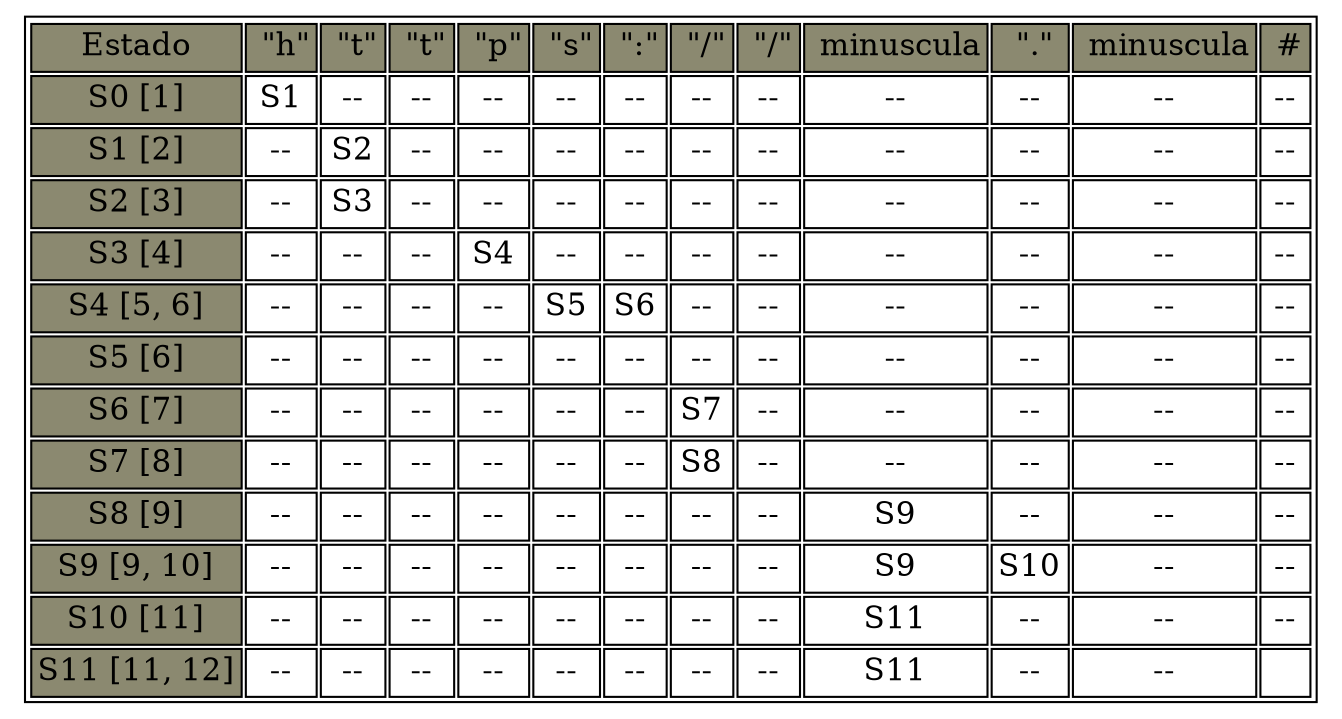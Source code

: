 digraph G{
graph [ratio=fill];
node [label="\N", fontsize=15, shape=plaintext];
graph [bb="0,0,352,154"];
arset [label=<
<TABLE ALIGN="LEFT">
<TR><TD bgcolor="lemonchiffon4">Estado</TD>
<TD bgcolor ="lemonchiffon4"> "h"</TD>
<TD bgcolor ="lemonchiffon4"> "t"</TD>
<TD bgcolor ="lemonchiffon4"> "t"</TD>
<TD bgcolor ="lemonchiffon4"> "p"</TD>
<TD bgcolor ="lemonchiffon4"> "s"</TD>
<TD bgcolor ="lemonchiffon4"> ":"</TD>
<TD bgcolor ="lemonchiffon4"> "/"</TD>
<TD bgcolor ="lemonchiffon4"> "/"</TD>
<TD bgcolor ="lemonchiffon4"> minuscula</TD>
<TD bgcolor ="lemonchiffon4"> "."</TD>
<TD bgcolor ="lemonchiffon4"> minuscula</TD>
<TD bgcolor ="lemonchiffon4"> #</TD>
</TR>
<TR><TD bgcolor="lemonchiffon4">S0 [1]</TD>
<TD>S1</TD>
<TD>--</TD>
<TD>--</TD>
<TD>--</TD>
<TD>--</TD>
<TD>--</TD>
<TD>--</TD>
<TD>--</TD>
<TD>--</TD>
<TD>--</TD>
<TD>--</TD>
<TD>--</TD>
</TR>
<TR><TD bgcolor="lemonchiffon4">S1 [2]</TD>
<TD>--</TD>
<TD>S2</TD>
<TD>--</TD>
<TD>--</TD>
<TD>--</TD>
<TD>--</TD>
<TD>--</TD>
<TD>--</TD>
<TD>--</TD>
<TD>--</TD>
<TD>--</TD>
<TD>--</TD>
</TR>
<TR><TD bgcolor="lemonchiffon4">S2 [3]</TD>
<TD>--</TD>
<TD>S3</TD>
<TD>--</TD>
<TD>--</TD>
<TD>--</TD>
<TD>--</TD>
<TD>--</TD>
<TD>--</TD>
<TD>--</TD>
<TD>--</TD>
<TD>--</TD>
<TD>--</TD>
</TR>
<TR><TD bgcolor="lemonchiffon4">S3 [4]</TD>
<TD>--</TD>
<TD>--</TD>
<TD>--</TD>
<TD>S4</TD>
<TD>--</TD>
<TD>--</TD>
<TD>--</TD>
<TD>--</TD>
<TD>--</TD>
<TD>--</TD>
<TD>--</TD>
<TD>--</TD>
</TR>
<TR><TD bgcolor="lemonchiffon4">S4 [5, 6]</TD>
<TD>--</TD>
<TD>--</TD>
<TD>--</TD>
<TD>--</TD>
<TD>S5</TD>
<TD>S6</TD>
<TD>--</TD>
<TD>--</TD>
<TD>--</TD>
<TD>--</TD>
<TD>--</TD>
<TD>--</TD>
</TR>
<TR><TD bgcolor="lemonchiffon4">S5 [6]</TD>
<TD>--</TD>
<TD>--</TD>
<TD>--</TD>
<TD>--</TD>
<TD>--</TD>
<TD>--</TD>
<TD>--</TD>
<TD>--</TD>
<TD>--</TD>
<TD>--</TD>
<TD>--</TD>
<TD>--</TD>
</TR>
<TR><TD bgcolor="lemonchiffon4">S6 [7]</TD>
<TD>--</TD>
<TD>--</TD>
<TD>--</TD>
<TD>--</TD>
<TD>--</TD>
<TD>--</TD>
<TD>S7</TD>
<TD>--</TD>
<TD>--</TD>
<TD>--</TD>
<TD>--</TD>
<TD>--</TD>
</TR>
<TR><TD bgcolor="lemonchiffon4">S7 [8]</TD>
<TD>--</TD>
<TD>--</TD>
<TD>--</TD>
<TD>--</TD>
<TD>--</TD>
<TD>--</TD>
<TD>S8</TD>
<TD>--</TD>
<TD>--</TD>
<TD>--</TD>
<TD>--</TD>
<TD>--</TD>
</TR>
<TR><TD bgcolor="lemonchiffon4">S8 [9]</TD>
<TD>--</TD>
<TD>--</TD>
<TD>--</TD>
<TD>--</TD>
<TD>--</TD>
<TD>--</TD>
<TD>--</TD>
<TD>--</TD>
<TD>S9</TD>
<TD>--</TD>
<TD>--</TD>
<TD>--</TD>
</TR>
<TR><TD bgcolor="lemonchiffon4">S9 [9, 10]</TD>
<TD>--</TD>
<TD>--</TD>
<TD>--</TD>
<TD>--</TD>
<TD>--</TD>
<TD>--</TD>
<TD>--</TD>
<TD>--</TD>
<TD>S9</TD>
<TD>S10</TD>
<TD>--</TD>
<TD>--</TD>
</TR>
<TR><TD bgcolor="lemonchiffon4">S10 [11]</TD>
<TD>--</TD>
<TD>--</TD>
<TD>--</TD>
<TD>--</TD>
<TD>--</TD>
<TD>--</TD>
<TD>--</TD>
<TD>--</TD>
<TD>S11</TD>
<TD>--</TD>
<TD>--</TD>
<TD>--</TD>
</TR>
<TR><TD bgcolor="lemonchiffon4">S11 [11, 12]</TD>
<TD>--</TD>
<TD>--</TD>
<TD>--</TD>
<TD>--</TD>
<TD>--</TD>
<TD>--</TD>
<TD>--</TD>
<TD>--</TD>
<TD>S11</TD>
<TD>--</TD>
<TD>--</TD>
<TD></TD>
</TR>
</TABLE>>];
}

